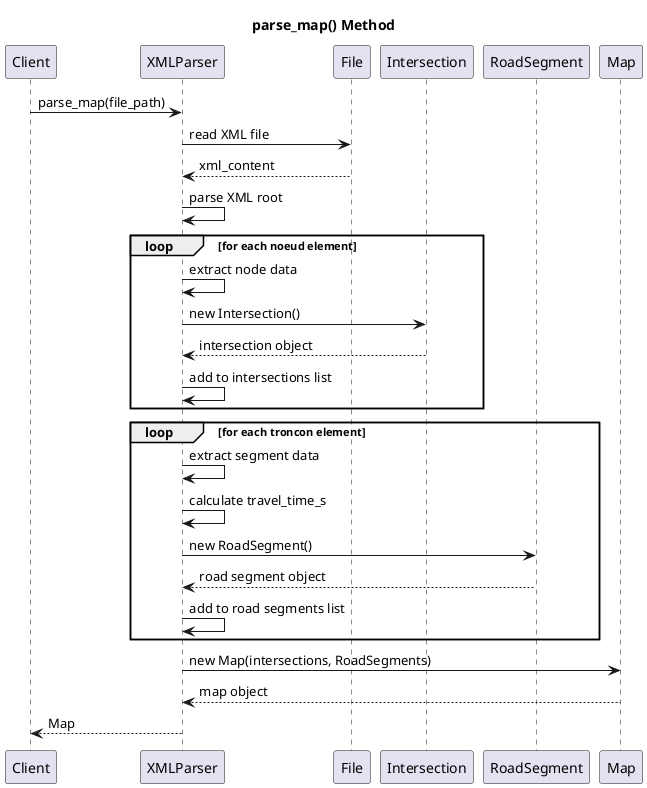@startuml parse_map_sequence
title parse_map() Method

participant Client
participant XMLParser
participant File
participant Intersection
participant RoadSegment
participant Map

Client -> XMLParser: parse_map(file_path)
XMLParser -> File: read XML file
File --> XMLParser: xml_content

XMLParser -> XMLParser: parse XML root

loop for each noeud element
    XMLParser -> XMLParser: extract node data
    XMLParser -> Intersection: new Intersection()
    Intersection --> XMLParser: intersection object
    XMLParser -> XMLParser: add to intersections list
end

loop for each troncon element
    XMLParser -> XMLParser: extract segment data
    XMLParser -> XMLParser: calculate travel_time_s
    XMLParser -> RoadSegment: new RoadSegment()
    RoadSegment --> XMLParser: road segment object
    XMLParser -> XMLParser: add to road segments list
end

XMLParser -> Map: new Map(intersections, RoadSegments)
Map --> XMLParser: map object
XMLParser --> Client: Map

@enduml